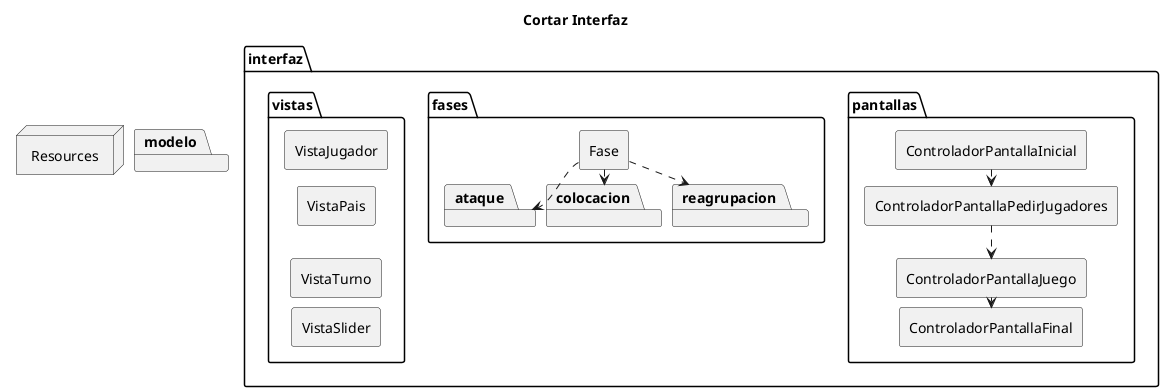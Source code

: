 @startuml
title Cortar Interfaz
skinparam monochrome true
skinparam componentStyle rectangle
skinparam nodesep 10
skinparam ranksep 10
/'skinparam style strictuml'/


package interfaz {

    package pantallas {
        [ControladorPantallaInicial] ..> [ControladorPantallaPedirJugadores]
        [ControladorPantallaPedirJugadores] ..> [ControladorPantallaJuego]
        [ControladorPantallaJuego] ..> [ControladorPantallaFinal]
    }
    package fases {
        package ataque
        package colocacion
        package reagrupacion
        [Fase] ..> ataque
        [Fase] ..> colocacion
        [Fase] ..> reagrupacion

    }
    package vistas {
        [VistaJugador] -[hidden]- [VistaPais]
        [VistaPais] -[hidden]- [VistaTurno]
        [VistaTurno] -[hidden]- [VistaSlider]
    }


}


node Resources
package modelo


@enduml